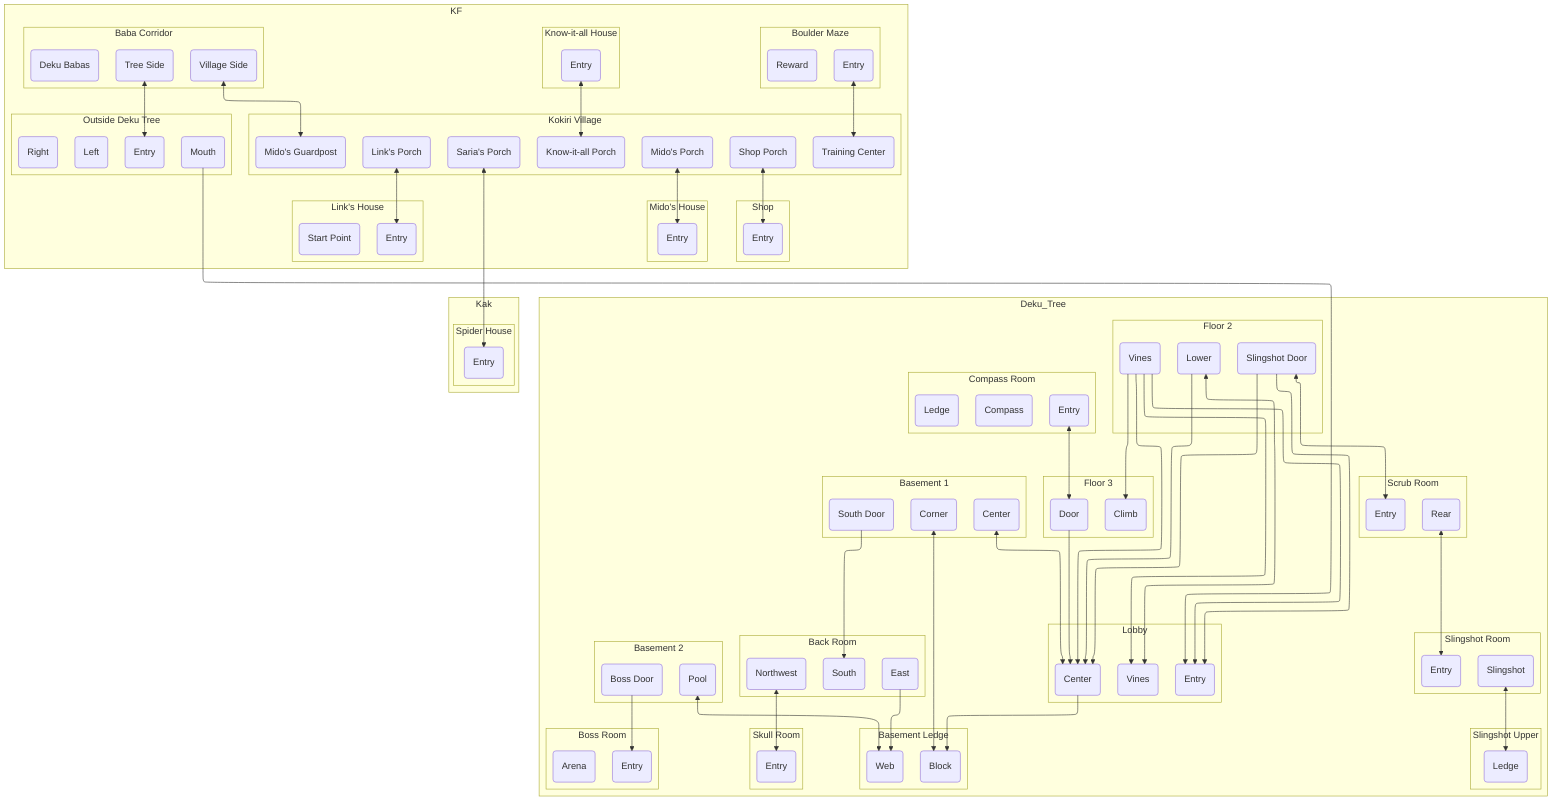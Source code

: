 %%{init: {"flowchart": {"deterministicIds": true, "defaultRenderer": "elk"}}}%%
graph TB

subgraph Deku_Tree
    subgraph Deku_Tree__Lobby[Lobby]
        Deku_Tree__Lobby__Entry(Entry);
        Deku_Tree__Lobby__Center(Center);
        Deku_Tree__Lobby__Vines(Vines);
    end
    subgraph Deku_Tree__Floor_2[Floor 2]
        Deku_Tree__Floor_2__Lower(Lower);
        Deku_Tree__Floor_2__Vines(Vines);
        Deku_Tree__Floor_2__Slingshot_Door(Slingshot Door);
    end
    subgraph Deku_Tree__Scrub_Room[Scrub Room]
        Deku_Tree__Scrub_Room__Entry(Entry);
        Deku_Tree__Scrub_Room__Rear(Rear);
    end
    subgraph Deku_Tree__Slingshot_Room[Slingshot Room]
        Deku_Tree__Slingshot_Room__Entry(Entry);
        Deku_Tree__Slingshot_Room__Slingshot(Slingshot);
    end
    subgraph Deku_Tree__Slingshot_Upper[Slingshot Upper]
        Deku_Tree__Slingshot_Upper__Ledge(Ledge);
    end
    subgraph Deku_Tree__Floor_3[Floor 3]
        Deku_Tree__Floor_3__Climb(Climb);
        Deku_Tree__Floor_3__Door(Door);
    end
    subgraph Deku_Tree__Compass_Room[Compass Room]
        Deku_Tree__Compass_Room__Entry(Entry);
        Deku_Tree__Compass_Room__Compass(Compass);
        Deku_Tree__Compass_Room__Ledge(Ledge);
    end
    subgraph Deku_Tree__Basement_1[Basement 1]
        Deku_Tree__Basement_1__Center(Center);
        Deku_Tree__Basement_1__Corner(Corner);
        Deku_Tree__Basement_1__South_Door(South Door);
    end
    subgraph Deku_Tree__Back_Room[Back Room]
        Deku_Tree__Back_Room__South(South);
        Deku_Tree__Back_Room__Northwest(Northwest);
        Deku_Tree__Back_Room__East(East);
    end
    subgraph Deku_Tree__Skull_Room[Skull Room]
        Deku_Tree__Skull_Room__Entry(Entry);
    end
    subgraph Deku_Tree__Basement_Ledge[Basement Ledge]
        Deku_Tree__Basement_Ledge__Block(Block);
        Deku_Tree__Basement_Ledge__Web(Web);
    end
    subgraph Deku_Tree__Basement_2[Basement 2]
        Deku_Tree__Basement_2__Pool(Pool);
        Deku_Tree__Basement_2__Boss_Door(Boss Door);
    end
    subgraph Deku_Tree__Boss_Room[Boss Room]
        Deku_Tree__Boss_Room__Entry(Entry);
        Deku_Tree__Boss_Room__Arena(Arena);
    end
end
subgraph KF
    subgraph KF__Links_House[Link's House]
        KF__Links_House__Start_Point(Start Point);
        KF__Links_House__Entry(Entry);
    end
    subgraph KF__Kokiri_Village[Kokiri Village]
        KF__Kokiri_Village__Links_Porch(Link's Porch);
        KF__Kokiri_Village__Midos_Porch(Mido's Porch);
        KF__Kokiri_Village__Know_it_all_Porch(Know-it-all Porch);
        KF__Kokiri_Village__Training_Center(Training Center);
        KF__Kokiri_Village__Shop_Porch(Shop Porch);
        KF__Kokiri_Village__Sarias_Porch(Saria's Porch);
        KF__Kokiri_Village__Midos_Guardpost(Mido's Guardpost);
    end
    subgraph KF__Boulder_Maze[Boulder Maze]
        KF__Boulder_Maze__Entry(Entry);
        KF__Boulder_Maze__Reward(Reward);
    end
    subgraph KF__Baba_Corridor[Baba Corridor]
        KF__Baba_Corridor__Village_Side(Village Side);
        KF__Baba_Corridor__Deku_Babas(Deku Babas);
        KF__Baba_Corridor__Tree_Side(Tree Side);
    end
    subgraph KF__Outside_Deku_Tree[Outside Deku Tree]
        KF__Outside_Deku_Tree__Entry(Entry);
        KF__Outside_Deku_Tree__Left(Left);
        KF__Outside_Deku_Tree__Right(Right);
        KF__Outside_Deku_Tree__Mouth(Mouth);
    end
    subgraph KF__Midos_House[Mido's House]
        KF__Midos_House__Entry(Entry);
    end
    subgraph KF__Know_it_all_House[Know-it-all House]
        KF__Know_it_all_House__Entry(Entry);
    end
    subgraph KF__Shop[Shop]
        KF__Shop__Entry(Entry);
    end
end
subgraph Kak
    subgraph Kak__Spider_House[Spider House]
        Kak__Spider_House__Entry(Entry);
    end
end
Deku_Tree__Back_Room__East --> Deku_Tree__Basement_Ledge__Web
Deku_Tree__Back_Room__Northwest <--> Deku_Tree__Skull_Room__Entry
Deku_Tree__Basement_1__Center <--> Deku_Tree__Lobby__Center
Deku_Tree__Basement_1__Corner <--> Deku_Tree__Basement_Ledge__Block
Deku_Tree__Basement_1__South_Door --> Deku_Tree__Back_Room__South
Deku_Tree__Basement_2__Boss_Door --> Deku_Tree__Boss_Room__Entry
Deku_Tree__Basement_2__Pool <--> Deku_Tree__Basement_Ledge__Web
Deku_Tree__Compass_Room__Entry <--> Deku_Tree__Floor_3__Door
Deku_Tree__Floor_2__Lower --> Deku_Tree__Lobby__Center
Deku_Tree__Floor_2__Lower <--> Deku_Tree__Lobby__Vines
Deku_Tree__Floor_2__Slingshot_Door --> Deku_Tree__Lobby__Center
Deku_Tree__Floor_2__Slingshot_Door --> Deku_Tree__Lobby__Entry
Deku_Tree__Floor_2__Slingshot_Door <--> Deku_Tree__Scrub_Room__Entry
Deku_Tree__Floor_2__Vines --> Deku_Tree__Floor_3__Climb
Deku_Tree__Floor_2__Vines --> Deku_Tree__Lobby__Center
Deku_Tree__Floor_2__Vines --> Deku_Tree__Lobby__Entry
Deku_Tree__Floor_2__Vines --> Deku_Tree__Lobby__Vines
Deku_Tree__Floor_3__Door --> Deku_Tree__Lobby__Center
Deku_Tree__Lobby__Center --> Deku_Tree__Basement_Ledge__Block
Deku_Tree__Scrub_Room__Rear <--> Deku_Tree__Slingshot_Room__Entry
Deku_Tree__Slingshot_Room__Slingshot <--> Deku_Tree__Slingshot_Upper__Ledge
KF__Baba_Corridor__Tree_Side <--> KF__Outside_Deku_Tree__Entry
KF__Baba_Corridor__Village_Side <--> KF__Kokiri_Village__Midos_Guardpost
KF__Boulder_Maze__Entry <--> KF__Kokiri_Village__Training_Center
KF__Know_it_all_House__Entry <--> KF__Kokiri_Village__Know_it_all_Porch
KF__Kokiri_Village__Links_Porch <--> KF__Links_House__Entry
KF__Kokiri_Village__Midos_Porch <--> KF__Midos_House__Entry
KF__Kokiri_Village__Sarias_Porch <--> Kak__Spider_House__Entry
KF__Kokiri_Village__Shop_Porch <--> KF__Shop__Entry
KF__Outside_Deku_Tree__Mouth --> Deku_Tree__Lobby__Entry